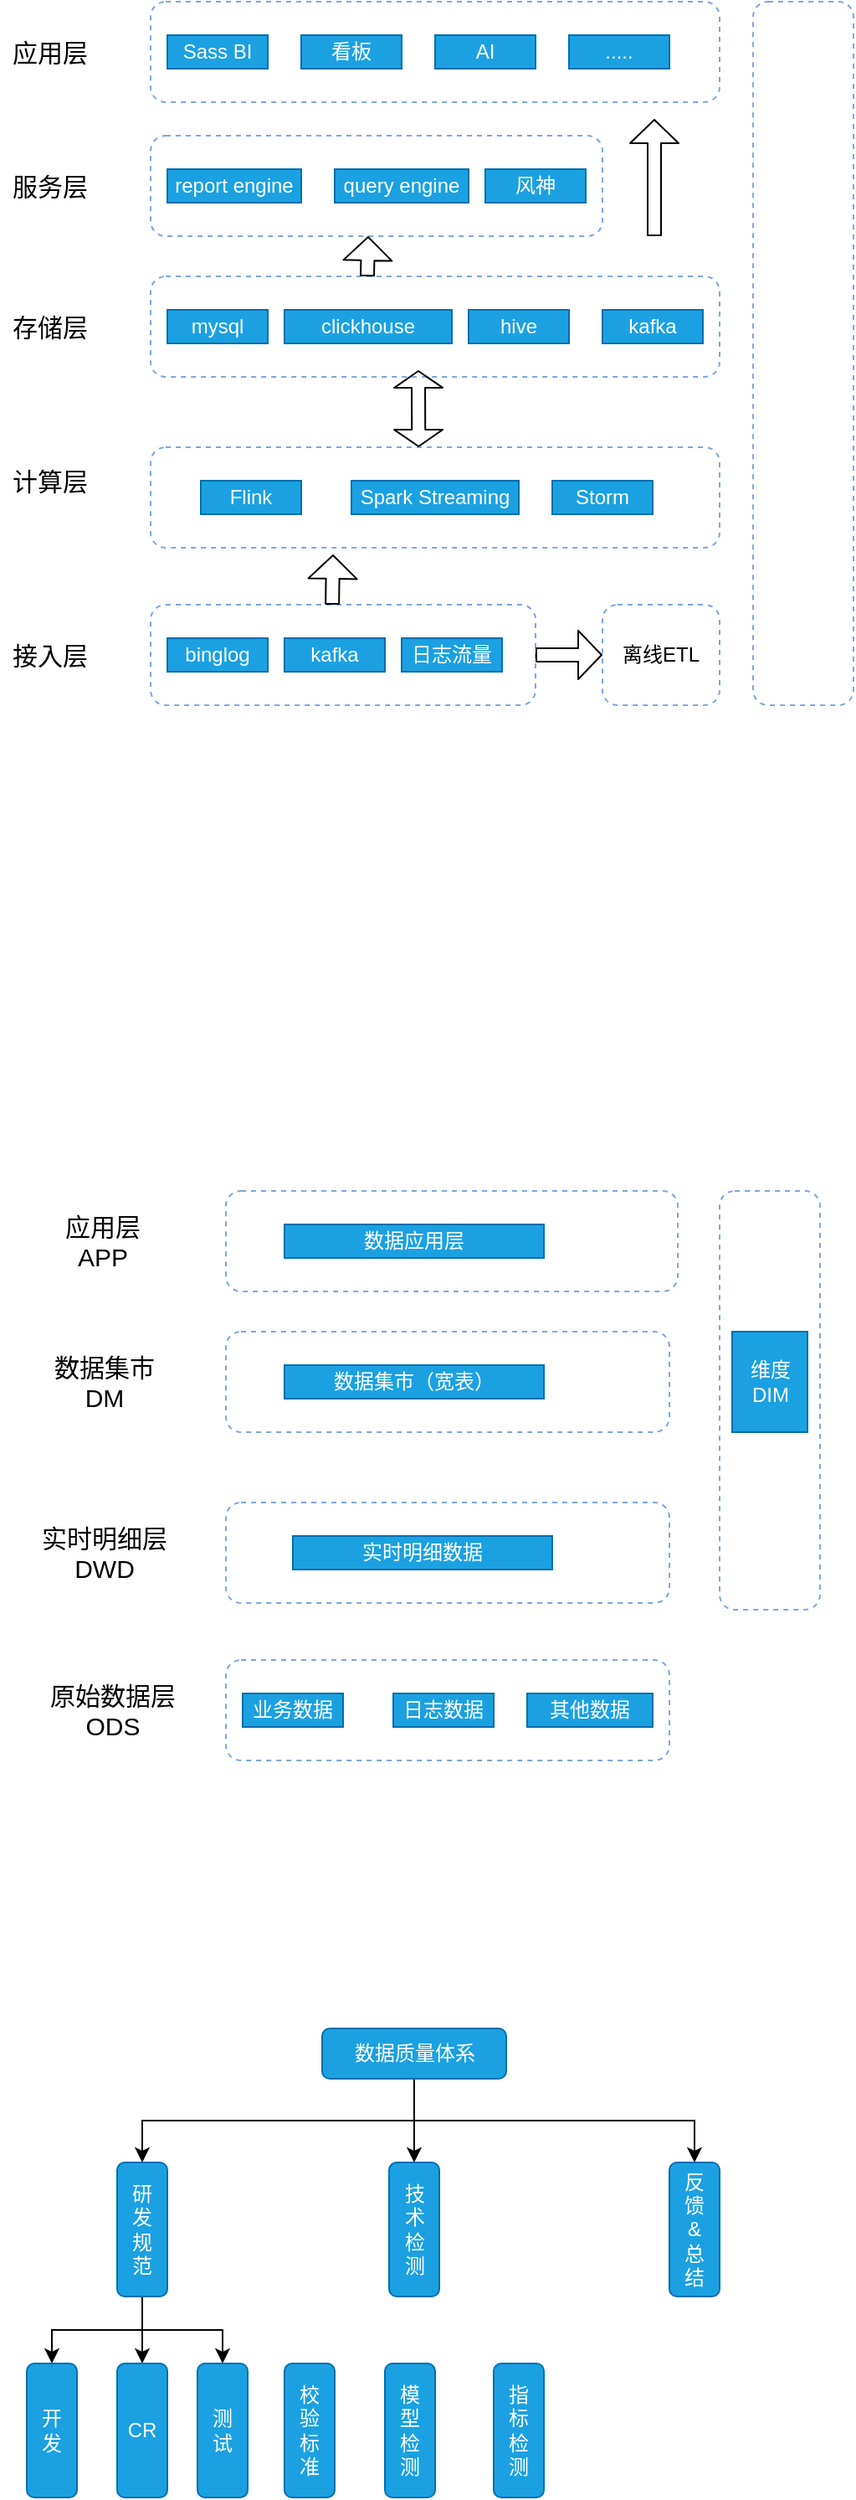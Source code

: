 <mxfile version="13.9.1" type="github">
  <diagram id="M79XpnLEsQZCw-oLoceA" name="Page-1">
    <mxGraphModel dx="1426" dy="826" grid="1" gridSize="10" guides="1" tooltips="1" connect="1" arrows="0" fold="1" page="1" pageScale="1" pageWidth="3300" pageHeight="4681" math="0" shadow="0">
      <root>
        <mxCell id="0" />
        <mxCell id="1" parent="0" />
        <mxCell id="bgfyPfwvlPDdOilsteuH-1" value="" style="rounded=1;whiteSpace=wrap;html=1;dashed=1;strokeColor=#7EA6E0;" parent="1" vertex="1">
          <mxGeometry x="310" y="550" width="230" height="60" as="geometry" />
        </mxCell>
        <mxCell id="bgfyPfwvlPDdOilsteuH-2" value="binglog" style="rounded=0;whiteSpace=wrap;html=1;strokeColor=#006EAF;fillColor=#1ba1e2;fontColor=#ffffff;" parent="1" vertex="1">
          <mxGeometry x="320" y="570" width="60" height="20" as="geometry" />
        </mxCell>
        <mxCell id="bgfyPfwvlPDdOilsteuH-3" value="kafka" style="rounded=0;whiteSpace=wrap;html=1;strokeColor=#006EAF;fillColor=#1ba1e2;fontColor=#ffffff;" parent="1" vertex="1">
          <mxGeometry x="390" y="570" width="60" height="20" as="geometry" />
        </mxCell>
        <mxCell id="bgfyPfwvlPDdOilsteuH-4" value="日志流量" style="rounded=0;whiteSpace=wrap;html=1;strokeColor=#006EAF;fillColor=#1ba1e2;fontColor=#ffffff;" parent="1" vertex="1">
          <mxGeometry x="460" y="570" width="60" height="20" as="geometry" />
        </mxCell>
        <mxCell id="bgfyPfwvlPDdOilsteuH-5" value="&lt;font style=&quot;font-size: 15px&quot;&gt;接入层&lt;/font&gt;" style="text;html=1;strokeColor=none;fillColor=none;align=center;verticalAlign=middle;whiteSpace=wrap;rounded=0;" parent="1" vertex="1">
          <mxGeometry x="220" y="570" width="60" height="20" as="geometry" />
        </mxCell>
        <mxCell id="bgfyPfwvlPDdOilsteuH-6" value="" style="rounded=1;whiteSpace=wrap;html=1;dashed=1;strokeColor=#7EA6E0;" parent="1" vertex="1">
          <mxGeometry x="310" y="456" width="340" height="60" as="geometry" />
        </mxCell>
        <mxCell id="bgfyPfwvlPDdOilsteuH-10" value="Flink" style="rounded=0;whiteSpace=wrap;html=1;strokeColor=#006EAF;fillColor=#1ba1e2;fontColor=#ffffff;" parent="1" vertex="1">
          <mxGeometry x="340" y="476" width="60" height="20" as="geometry" />
        </mxCell>
        <mxCell id="bgfyPfwvlPDdOilsteuH-11" value="Spark Streaming" style="rounded=0;whiteSpace=wrap;html=1;strokeColor=#006EAF;fillColor=#1ba1e2;fontColor=#ffffff;" parent="1" vertex="1">
          <mxGeometry x="430" y="476" width="100" height="20" as="geometry" />
        </mxCell>
        <mxCell id="bgfyPfwvlPDdOilsteuH-12" value="Storm" style="rounded=0;whiteSpace=wrap;html=1;strokeColor=#006EAF;fillColor=#1ba1e2;fontColor=#ffffff;" parent="1" vertex="1">
          <mxGeometry x="550" y="476" width="60" height="20" as="geometry" />
        </mxCell>
        <mxCell id="bgfyPfwvlPDdOilsteuH-13" value="&lt;span style=&quot;font-size: 15px&quot;&gt;计算层&lt;/span&gt;" style="text;html=1;strokeColor=none;fillColor=none;align=center;verticalAlign=middle;whiteSpace=wrap;rounded=0;" parent="1" vertex="1">
          <mxGeometry x="220" y="466" width="60" height="20" as="geometry" />
        </mxCell>
        <mxCell id="bgfyPfwvlPDdOilsteuH-14" value="&lt;span style=&quot;font-size: 15px&quot;&gt;存储层&lt;/span&gt;" style="text;html=1;strokeColor=none;fillColor=none;align=center;verticalAlign=middle;whiteSpace=wrap;rounded=0;" parent="1" vertex="1">
          <mxGeometry x="220" y="374" width="60" height="20" as="geometry" />
        </mxCell>
        <mxCell id="bgfyPfwvlPDdOilsteuH-16" value="" style="rounded=1;whiteSpace=wrap;html=1;dashed=1;strokeColor=#7EA6E0;" parent="1" vertex="1">
          <mxGeometry x="310" y="354" width="340" height="60" as="geometry" />
        </mxCell>
        <mxCell id="bgfyPfwvlPDdOilsteuH-17" value="mysql" style="rounded=0;whiteSpace=wrap;html=1;strokeColor=#006EAF;fillColor=#1ba1e2;fontColor=#ffffff;" parent="1" vertex="1">
          <mxGeometry x="320" y="374" width="60" height="20" as="geometry" />
        </mxCell>
        <mxCell id="bgfyPfwvlPDdOilsteuH-18" value="clickhouse" style="rounded=0;whiteSpace=wrap;html=1;strokeColor=#006EAF;fillColor=#1ba1e2;fontColor=#ffffff;" parent="1" vertex="1">
          <mxGeometry x="390" y="374" width="100" height="20" as="geometry" />
        </mxCell>
        <mxCell id="bgfyPfwvlPDdOilsteuH-19" value="hive" style="rounded=0;whiteSpace=wrap;html=1;strokeColor=#006EAF;fillColor=#1ba1e2;fontColor=#ffffff;" parent="1" vertex="1">
          <mxGeometry x="500" y="374" width="60" height="20" as="geometry" />
        </mxCell>
        <mxCell id="bgfyPfwvlPDdOilsteuH-21" value="kafka" style="rounded=0;whiteSpace=wrap;html=1;strokeColor=#006EAF;fillColor=#1ba1e2;fontColor=#ffffff;" parent="1" vertex="1">
          <mxGeometry x="580" y="374" width="60" height="20" as="geometry" />
        </mxCell>
        <mxCell id="bgfyPfwvlPDdOilsteuH-22" value="&lt;span style=&quot;font-size: 15px&quot;&gt;服务层&lt;/span&gt;" style="text;html=1;strokeColor=none;fillColor=none;align=center;verticalAlign=middle;whiteSpace=wrap;rounded=0;" parent="1" vertex="1">
          <mxGeometry x="220" y="290" width="60" height="20" as="geometry" />
        </mxCell>
        <mxCell id="bgfyPfwvlPDdOilsteuH-23" value="" style="rounded=1;whiteSpace=wrap;html=1;dashed=1;strokeColor=#7EA6E0;" parent="1" vertex="1">
          <mxGeometry x="310" y="270" width="270" height="60" as="geometry" />
        </mxCell>
        <mxCell id="bgfyPfwvlPDdOilsteuH-24" value="report engine" style="rounded=0;whiteSpace=wrap;html=1;strokeColor=#006EAF;fillColor=#1ba1e2;fontColor=#ffffff;" parent="1" vertex="1">
          <mxGeometry x="320" y="290" width="80" height="20" as="geometry" />
        </mxCell>
        <mxCell id="bgfyPfwvlPDdOilsteuH-25" value="query engine" style="rounded=0;whiteSpace=wrap;html=1;strokeColor=#006EAF;fillColor=#1ba1e2;fontColor=#ffffff;" parent="1" vertex="1">
          <mxGeometry x="420" y="290" width="80" height="20" as="geometry" />
        </mxCell>
        <mxCell id="bgfyPfwvlPDdOilsteuH-26" value="风神" style="rounded=0;whiteSpace=wrap;html=1;strokeColor=#006EAF;fillColor=#1ba1e2;fontColor=#ffffff;" parent="1" vertex="1">
          <mxGeometry x="510" y="290" width="60" height="20" as="geometry" />
        </mxCell>
        <mxCell id="bgfyPfwvlPDdOilsteuH-29" value="&lt;span style=&quot;font-size: 15px&quot;&gt;应用层&lt;/span&gt;" style="text;html=1;strokeColor=none;fillColor=none;align=center;verticalAlign=middle;whiteSpace=wrap;rounded=0;" parent="1" vertex="1">
          <mxGeometry x="220" y="210" width="60" height="20" as="geometry" />
        </mxCell>
        <mxCell id="bgfyPfwvlPDdOilsteuH-30" value="" style="shape=flexArrow;endArrow=classic;html=1;width=8;endSize=4.33;exitX=0.472;exitY=0;exitDx=0;exitDy=0;exitPerimeter=0;" parent="1" source="bgfyPfwvlPDdOilsteuH-1" edge="1">
          <mxGeometry width="50" height="50" relative="1" as="geometry">
            <mxPoint x="420" y="550" as="sourcePoint" />
            <mxPoint x="419" y="520" as="targetPoint" />
          </mxGeometry>
        </mxCell>
        <mxCell id="bgfyPfwvlPDdOilsteuH-31" value="离线ETL" style="rounded=1;whiteSpace=wrap;html=1;dashed=1;strokeColor=#7EA6E0;" parent="1" vertex="1">
          <mxGeometry x="580" y="550" width="70" height="60" as="geometry" />
        </mxCell>
        <mxCell id="bgfyPfwvlPDdOilsteuH-32" value="" style="shape=flexArrow;endArrow=classic;html=1;exitX=0.471;exitY=0;exitDx=0;exitDy=0;exitPerimeter=0;startArrow=block;width=8;endSize=3;startSize=3;" parent="1" source="bgfyPfwvlPDdOilsteuH-6" edge="1">
          <mxGeometry width="50" height="50" relative="1" as="geometry">
            <mxPoint x="470" y="447" as="sourcePoint" />
            <mxPoint x="470" y="410" as="targetPoint" />
          </mxGeometry>
        </mxCell>
        <mxCell id="bgfyPfwvlPDdOilsteuH-34" value="" style="rounded=1;whiteSpace=wrap;html=1;dashed=1;strokeColor=#7EA6E0;" parent="1" vertex="1">
          <mxGeometry x="310" y="190" width="340" height="60" as="geometry" />
        </mxCell>
        <mxCell id="bgfyPfwvlPDdOilsteuH-35" value="Sass BI" style="rounded=0;whiteSpace=wrap;html=1;strokeColor=#006EAF;fillColor=#1ba1e2;fontColor=#ffffff;" parent="1" vertex="1">
          <mxGeometry x="320" y="210" width="60" height="20" as="geometry" />
        </mxCell>
        <mxCell id="bgfyPfwvlPDdOilsteuH-36" value="看板" style="rounded=0;whiteSpace=wrap;html=1;strokeColor=#006EAF;fillColor=#1ba1e2;fontColor=#ffffff;" parent="1" vertex="1">
          <mxGeometry x="400" y="210" width="60" height="20" as="geometry" />
        </mxCell>
        <mxCell id="bgfyPfwvlPDdOilsteuH-37" value="AI" style="rounded=0;whiteSpace=wrap;html=1;strokeColor=#006EAF;fillColor=#1ba1e2;fontColor=#ffffff;" parent="1" vertex="1">
          <mxGeometry x="480" y="210" width="60" height="20" as="geometry" />
        </mxCell>
        <mxCell id="bgfyPfwvlPDdOilsteuH-38" value="....." style="rounded=0;whiteSpace=wrap;html=1;strokeColor=#006EAF;fillColor=#1ba1e2;fontColor=#ffffff;" parent="1" vertex="1">
          <mxGeometry x="560" y="210" width="60" height="20" as="geometry" />
        </mxCell>
        <mxCell id="bgfyPfwvlPDdOilsteuH-39" value="" style="shape=flexArrow;endArrow=classic;html=1;width=8;endSize=4.33;exitX=0.472;exitY=0;exitDx=0;exitDy=0;exitPerimeter=0;" parent="1" edge="1">
          <mxGeometry width="50" height="50" relative="1" as="geometry">
            <mxPoint x="439.5" y="354" as="sourcePoint" />
            <mxPoint x="440" y="330" as="targetPoint" />
          </mxGeometry>
        </mxCell>
        <mxCell id="bgfyPfwvlPDdOilsteuH-40" value="" style="shape=flexArrow;endArrow=classic;html=1;width=8;endSize=4.33;" parent="1" edge="1">
          <mxGeometry width="50" height="50" relative="1" as="geometry">
            <mxPoint x="611" y="330" as="sourcePoint" />
            <mxPoint x="611" y="260" as="targetPoint" />
          </mxGeometry>
        </mxCell>
        <mxCell id="bgfyPfwvlPDdOilsteuH-43" value="" style="shape=flexArrow;endArrow=classic;html=1;width=8;endSize=4.33;exitX=1;exitY=0.5;exitDx=0;exitDy=0;entryX=0;entryY=0.5;entryDx=0;entryDy=0;" parent="1" source="bgfyPfwvlPDdOilsteuH-1" target="bgfyPfwvlPDdOilsteuH-31" edge="1">
          <mxGeometry width="50" height="50" relative="1" as="geometry">
            <mxPoint x="560" y="595" as="sourcePoint" />
            <mxPoint x="560" y="565" as="targetPoint" />
          </mxGeometry>
        </mxCell>
        <mxCell id="bgfyPfwvlPDdOilsteuH-78" value="" style="rounded=1;whiteSpace=wrap;html=1;dashed=1;strokeColor=#7EA6E0;" parent="1" vertex="1">
          <mxGeometry x="355" y="1180" width="265" height="60" as="geometry" />
        </mxCell>
        <mxCell id="bgfyPfwvlPDdOilsteuH-79" value="业务数据" style="rounded=0;whiteSpace=wrap;html=1;strokeColor=#006EAF;fillColor=#1ba1e2;fontColor=#ffffff;" parent="1" vertex="1">
          <mxGeometry x="365" y="1200" width="60" height="20" as="geometry" />
        </mxCell>
        <mxCell id="bgfyPfwvlPDdOilsteuH-80" value="日志数据" style="rounded=0;whiteSpace=wrap;html=1;strokeColor=#006EAF;fillColor=#1ba1e2;fontColor=#ffffff;" parent="1" vertex="1">
          <mxGeometry x="455" y="1200" width="60" height="20" as="geometry" />
        </mxCell>
        <mxCell id="bgfyPfwvlPDdOilsteuH-82" value="&lt;span style=&quot;font-size: 15px&quot;&gt;原始数据层&lt;br&gt;ODS&lt;/span&gt;" style="text;html=1;strokeColor=none;fillColor=none;align=center;verticalAlign=middle;whiteSpace=wrap;rounded=0;" parent="1" vertex="1">
          <mxGeometry x="240" y="1200" width="95" height="20" as="geometry" />
        </mxCell>
        <mxCell id="bgfyPfwvlPDdOilsteuH-83" value="" style="rounded=1;whiteSpace=wrap;html=1;dashed=1;strokeColor=#7EA6E0;" parent="1" vertex="1">
          <mxGeometry x="355" y="1086" width="265" height="60" as="geometry" />
        </mxCell>
        <mxCell id="bgfyPfwvlPDdOilsteuH-84" value="实时明细数据" style="rounded=0;whiteSpace=wrap;html=1;strokeColor=#006EAF;fillColor=#1ba1e2;fontColor=#ffffff;" parent="1" vertex="1">
          <mxGeometry x="395" y="1106" width="155" height="20" as="geometry" />
        </mxCell>
        <mxCell id="bgfyPfwvlPDdOilsteuH-89" value="" style="rounded=1;whiteSpace=wrap;html=1;dashed=1;strokeColor=#7EA6E0;" parent="1" vertex="1">
          <mxGeometry x="355" y="984" width="265" height="60" as="geometry" />
        </mxCell>
        <mxCell id="bgfyPfwvlPDdOilsteuH-94" value="&lt;span style=&quot;font-size: 15px&quot;&gt;数据集市&lt;br&gt;DM&lt;/span&gt;" style="text;html=1;strokeColor=none;fillColor=none;align=center;verticalAlign=middle;whiteSpace=wrap;rounded=0;" parent="1" vertex="1">
          <mxGeometry x="240" y="1004" width="85" height="20" as="geometry" />
        </mxCell>
        <mxCell id="bgfyPfwvlPDdOilsteuH-95" value="" style="rounded=1;whiteSpace=wrap;html=1;dashed=1;strokeColor=#7EA6E0;" parent="1" vertex="1">
          <mxGeometry x="355" y="900" width="270" height="60" as="geometry" />
        </mxCell>
        <mxCell id="bgfyPfwvlPDdOilsteuH-111" value="&lt;span style=&quot;font-size: 15px&quot;&gt;实时明细层&lt;br&gt;DWD&lt;/span&gt;" style="text;html=1;strokeColor=none;fillColor=none;align=center;verticalAlign=middle;whiteSpace=wrap;rounded=0;" parent="1" vertex="1">
          <mxGeometry x="240" y="1106" width="85" height="20" as="geometry" />
        </mxCell>
        <mxCell id="bgfyPfwvlPDdOilsteuH-112" value="其他数据" style="rounded=0;whiteSpace=wrap;html=1;strokeColor=#006EAF;fillColor=#1ba1e2;fontColor=#ffffff;" parent="1" vertex="1">
          <mxGeometry x="535" y="1200" width="75" height="20" as="geometry" />
        </mxCell>
        <mxCell id="PipZsdS4lfU_SCJFxtn--1" value="数据集市（宽表）" style="rounded=0;whiteSpace=wrap;html=1;strokeColor=#006EAF;fillColor=#1ba1e2;fontColor=#ffffff;" vertex="1" parent="1">
          <mxGeometry x="390" y="1004" width="155" height="20" as="geometry" />
        </mxCell>
        <mxCell id="PipZsdS4lfU_SCJFxtn--2" value="&lt;span style=&quot;font-size: 15px&quot;&gt;应用层&lt;br&gt;APP&lt;/span&gt;" style="text;html=1;strokeColor=none;fillColor=none;align=center;verticalAlign=middle;whiteSpace=wrap;rounded=0;" vertex="1" parent="1">
          <mxGeometry x="250" y="920" width="62.5" height="20" as="geometry" />
        </mxCell>
        <mxCell id="PipZsdS4lfU_SCJFxtn--3" value="数据应用层" style="rounded=0;whiteSpace=wrap;html=1;strokeColor=#006EAF;fillColor=#1ba1e2;fontColor=#ffffff;" vertex="1" parent="1">
          <mxGeometry x="390" y="920" width="155" height="20" as="geometry" />
        </mxCell>
        <mxCell id="PipZsdS4lfU_SCJFxtn--6" value="" style="rounded=1;whiteSpace=wrap;html=1;dashed=1;strokeColor=#7EA6E0;" vertex="1" parent="1">
          <mxGeometry x="650" y="900" width="60" height="250" as="geometry" />
        </mxCell>
        <mxCell id="PipZsdS4lfU_SCJFxtn--7" value="维度&lt;br&gt;DIM" style="rounded=0;whiteSpace=wrap;html=1;strokeColor=#006EAF;fillColor=#1ba1e2;fontColor=#ffffff;" vertex="1" parent="1">
          <mxGeometry x="657.5" y="984" width="45" height="60" as="geometry" />
        </mxCell>
        <mxCell id="PipZsdS4lfU_SCJFxtn--8" value="" style="rounded=1;whiteSpace=wrap;html=1;dashed=1;strokeColor=#7EA6E0;" vertex="1" parent="1">
          <mxGeometry x="670" y="190" width="60" height="420" as="geometry" />
        </mxCell>
        <mxCell id="PipZsdS4lfU_SCJFxtn--13" style="edgeStyle=orthogonalEdgeStyle;rounded=0;orthogonalLoop=1;jettySize=auto;html=1;exitX=0.5;exitY=1;exitDx=0;exitDy=0;entryX=0.5;entryY=0;entryDx=0;entryDy=0;" edge="1" parent="1" source="PipZsdS4lfU_SCJFxtn--9" target="PipZsdS4lfU_SCJFxtn--10">
          <mxGeometry relative="1" as="geometry" />
        </mxCell>
        <mxCell id="PipZsdS4lfU_SCJFxtn--14" style="edgeStyle=orthogonalEdgeStyle;rounded=0;orthogonalLoop=1;jettySize=auto;html=1;exitX=0.5;exitY=1;exitDx=0;exitDy=0;entryX=0.5;entryY=0;entryDx=0;entryDy=0;" edge="1" parent="1" source="PipZsdS4lfU_SCJFxtn--9" target="PipZsdS4lfU_SCJFxtn--11">
          <mxGeometry relative="1" as="geometry" />
        </mxCell>
        <mxCell id="PipZsdS4lfU_SCJFxtn--15" style="edgeStyle=orthogonalEdgeStyle;rounded=0;orthogonalLoop=1;jettySize=auto;html=1;exitX=0.5;exitY=1;exitDx=0;exitDy=0;entryX=0.5;entryY=0;entryDx=0;entryDy=0;" edge="1" parent="1" source="PipZsdS4lfU_SCJFxtn--9" target="PipZsdS4lfU_SCJFxtn--12">
          <mxGeometry relative="1" as="geometry" />
        </mxCell>
        <mxCell id="PipZsdS4lfU_SCJFxtn--9" value="数据质量体系" style="rounded=1;whiteSpace=wrap;html=1;fillColor=#1ba1e2;strokeColor=#006EAF;fontColor=#ffffff;" vertex="1" parent="1">
          <mxGeometry x="412.5" y="1400" width="110" height="30" as="geometry" />
        </mxCell>
        <mxCell id="PipZsdS4lfU_SCJFxtn--24" style="edgeStyle=orthogonalEdgeStyle;rounded=0;orthogonalLoop=1;jettySize=auto;html=1;exitX=0.5;exitY=1;exitDx=0;exitDy=0;entryX=0.5;entryY=0;entryDx=0;entryDy=0;" edge="1" parent="1" source="PipZsdS4lfU_SCJFxtn--10" target="PipZsdS4lfU_SCJFxtn--21">
          <mxGeometry relative="1" as="geometry" />
        </mxCell>
        <mxCell id="PipZsdS4lfU_SCJFxtn--25" style="edgeStyle=orthogonalEdgeStyle;rounded=0;orthogonalLoop=1;jettySize=auto;html=1;exitX=0.5;exitY=1;exitDx=0;exitDy=0;entryX=0.5;entryY=0;entryDx=0;entryDy=0;" edge="1" parent="1" source="PipZsdS4lfU_SCJFxtn--10" target="PipZsdS4lfU_SCJFxtn--22">
          <mxGeometry relative="1" as="geometry" />
        </mxCell>
        <mxCell id="PipZsdS4lfU_SCJFxtn--26" style="edgeStyle=orthogonalEdgeStyle;rounded=0;orthogonalLoop=1;jettySize=auto;html=1;exitX=0.5;exitY=1;exitDx=0;exitDy=0;" edge="1" parent="1" source="PipZsdS4lfU_SCJFxtn--10" target="PipZsdS4lfU_SCJFxtn--23">
          <mxGeometry relative="1" as="geometry" />
        </mxCell>
        <mxCell id="PipZsdS4lfU_SCJFxtn--10" value="研&lt;br&gt;发&lt;br&gt;规&lt;br&gt;范" style="rounded=1;whiteSpace=wrap;html=1;fillColor=#1ba1e2;strokeColor=#006EAF;fontColor=#ffffff;" vertex="1" parent="1">
          <mxGeometry x="290" y="1480" width="30" height="80" as="geometry" />
        </mxCell>
        <mxCell id="PipZsdS4lfU_SCJFxtn--11" value="技&lt;br&gt;术&lt;br&gt;检&lt;br&gt;测" style="rounded=1;whiteSpace=wrap;html=1;fillColor=#1ba1e2;strokeColor=#006EAF;fontColor=#ffffff;" vertex="1" parent="1">
          <mxGeometry x="452.5" y="1480" width="30" height="80" as="geometry" />
        </mxCell>
        <mxCell id="PipZsdS4lfU_SCJFxtn--12" value="反&lt;br&gt;馈&lt;br&gt;&amp;amp;&lt;br&gt;总&lt;br&gt;结" style="rounded=1;whiteSpace=wrap;html=1;fillColor=#1ba1e2;strokeColor=#006EAF;fontColor=#ffffff;" vertex="1" parent="1">
          <mxGeometry x="620" y="1480" width="30" height="80" as="geometry" />
        </mxCell>
        <mxCell id="PipZsdS4lfU_SCJFxtn--18" value="模&lt;br&gt;型&lt;br&gt;检&lt;br&gt;测" style="rounded=1;whiteSpace=wrap;html=1;fillColor=#1ba1e2;strokeColor=#006EAF;fontColor=#ffffff;" vertex="1" parent="1">
          <mxGeometry x="450" y="1600" width="30" height="80" as="geometry" />
        </mxCell>
        <mxCell id="PipZsdS4lfU_SCJFxtn--19" value="校&lt;br&gt;验&lt;br&gt;标&lt;br&gt;准" style="rounded=1;whiteSpace=wrap;html=1;fillColor=#1ba1e2;strokeColor=#006EAF;fontColor=#ffffff;" vertex="1" parent="1">
          <mxGeometry x="390" y="1600" width="30" height="80" as="geometry" />
        </mxCell>
        <mxCell id="PipZsdS4lfU_SCJFxtn--20" value="指&lt;br&gt;标&lt;br&gt;检&lt;br&gt;测" style="rounded=1;whiteSpace=wrap;html=1;fillColor=#1ba1e2;strokeColor=#006EAF;fontColor=#ffffff;" vertex="1" parent="1">
          <mxGeometry x="515" y="1600" width="30" height="80" as="geometry" />
        </mxCell>
        <mxCell id="PipZsdS4lfU_SCJFxtn--21" value="开&lt;br&gt;发" style="rounded=1;whiteSpace=wrap;html=1;fillColor=#1ba1e2;strokeColor=#006EAF;fontColor=#ffffff;" vertex="1" parent="1">
          <mxGeometry x="236" y="1600" width="30" height="80" as="geometry" />
        </mxCell>
        <mxCell id="PipZsdS4lfU_SCJFxtn--22" value="CR" style="rounded=1;whiteSpace=wrap;html=1;fillColor=#1ba1e2;strokeColor=#006EAF;fontColor=#ffffff;" vertex="1" parent="1">
          <mxGeometry x="290" y="1600" width="30" height="80" as="geometry" />
        </mxCell>
        <mxCell id="PipZsdS4lfU_SCJFxtn--23" value="测&lt;br&gt;试" style="rounded=1;whiteSpace=wrap;html=1;fillColor=#1ba1e2;strokeColor=#006EAF;fontColor=#ffffff;" vertex="1" parent="1">
          <mxGeometry x="338" y="1600" width="30" height="80" as="geometry" />
        </mxCell>
      </root>
    </mxGraphModel>
  </diagram>
</mxfile>
